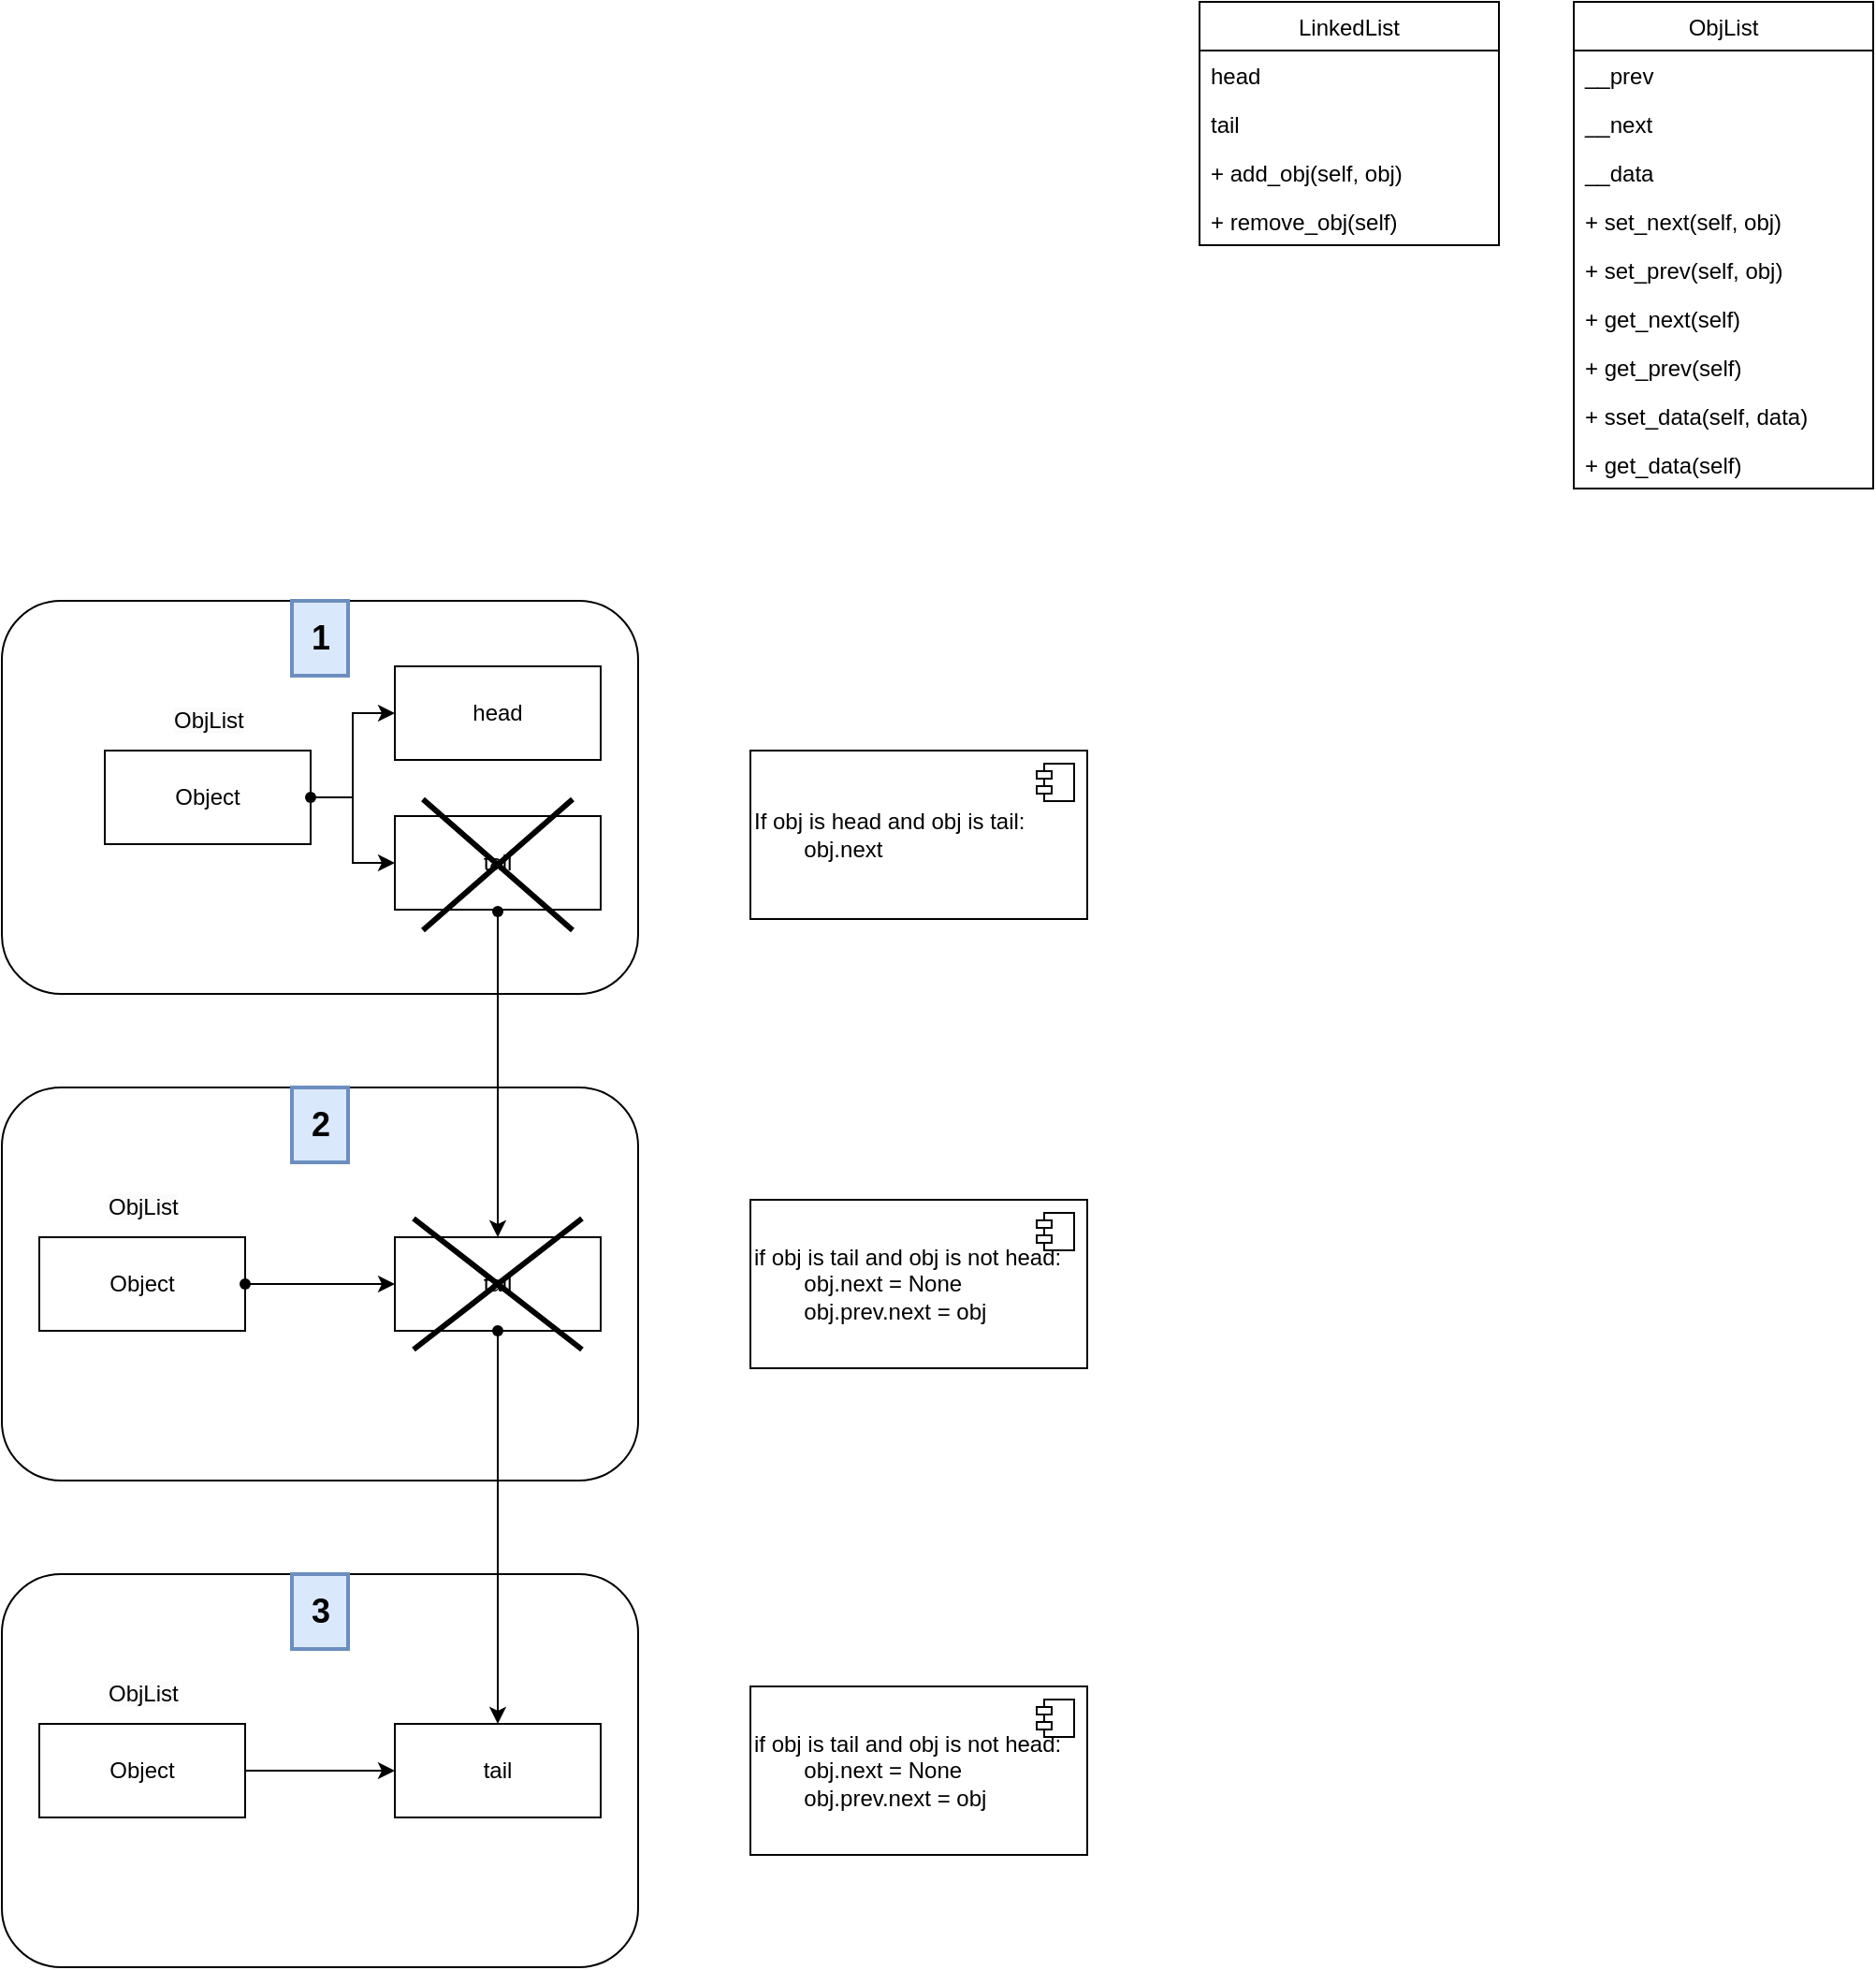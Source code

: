 <mxfile version="22.0.0" type="device" pages="2">
  <diagram name="Страница 1" id="lYRqlXPRjD7oZUD2fvAM">
    <mxGraphModel dx="1050" dy="638" grid="1" gridSize="10" guides="1" tooltips="1" connect="1" arrows="1" fold="1" page="1" pageScale="1" pageWidth="4681" pageHeight="3300" math="0" shadow="0">
      <root>
        <mxCell id="0" />
        <mxCell id="1" parent="0" />
        <mxCell id="hI0eASJu8NWuojaoVqL7-36" value="" style="rounded=1;whiteSpace=wrap;html=1;" parent="1" vertex="1">
          <mxGeometry x="200" y="580" width="340" height="210" as="geometry" />
        </mxCell>
        <mxCell id="hI0eASJu8NWuojaoVqL7-51" value="" style="rounded=1;whiteSpace=wrap;html=1;" parent="1" vertex="1">
          <mxGeometry x="200" y="840" width="340" height="210" as="geometry" />
        </mxCell>
        <mxCell id="hI0eASJu8NWuojaoVqL7-27" value="" style="rounded=1;whiteSpace=wrap;html=1;" parent="1" vertex="1">
          <mxGeometry x="200" y="320" width="340" height="210" as="geometry" />
        </mxCell>
        <mxCell id="Vq4K0YUKN7Iw1aO_rO88-1" value="LinkedList" style="swimlane;fontStyle=0;childLayout=stackLayout;horizontal=1;startSize=26;fillColor=none;horizontalStack=0;resizeParent=1;resizeParentMax=0;resizeLast=0;collapsible=1;marginBottom=0;" parent="1" vertex="1">
          <mxGeometry x="840" width="160" height="130" as="geometry">
            <mxRectangle x="80" y="40" width="160" height="30" as="alternateBounds" />
          </mxGeometry>
        </mxCell>
        <mxCell id="Vq4K0YUKN7Iw1aO_rO88-2" value="head" style="text;strokeColor=none;fillColor=none;align=left;verticalAlign=top;spacingLeft=4;spacingRight=4;overflow=hidden;rotatable=0;points=[[0,0.5],[1,0.5]];portConstraint=eastwest;" parent="Vq4K0YUKN7Iw1aO_rO88-1" vertex="1">
          <mxGeometry y="26" width="160" height="26" as="geometry" />
        </mxCell>
        <mxCell id="Vq4K0YUKN7Iw1aO_rO88-3" value="tail" style="text;strokeColor=none;fillColor=none;align=left;verticalAlign=top;spacingLeft=4;spacingRight=4;overflow=hidden;rotatable=0;points=[[0,0.5],[1,0.5]];portConstraint=eastwest;" parent="Vq4K0YUKN7Iw1aO_rO88-1" vertex="1">
          <mxGeometry y="52" width="160" height="26" as="geometry" />
        </mxCell>
        <mxCell id="Vq4K0YUKN7Iw1aO_rO88-4" value="+ add_obj(self, obj)" style="text;strokeColor=none;fillColor=none;align=left;verticalAlign=top;spacingLeft=4;spacingRight=4;overflow=hidden;rotatable=0;points=[[0,0.5],[1,0.5]];portConstraint=eastwest;" parent="Vq4K0YUKN7Iw1aO_rO88-1" vertex="1">
          <mxGeometry y="78" width="160" height="26" as="geometry" />
        </mxCell>
        <mxCell id="Vq4K0YUKN7Iw1aO_rO88-5" value="+ remove_obj(self)" style="text;strokeColor=none;fillColor=none;align=left;verticalAlign=top;spacingLeft=4;spacingRight=4;overflow=hidden;rotatable=0;points=[[0,0.5],[1,0.5]];portConstraint=eastwest;" parent="Vq4K0YUKN7Iw1aO_rO88-1" vertex="1">
          <mxGeometry y="104" width="160" height="26" as="geometry" />
        </mxCell>
        <mxCell id="Vq4K0YUKN7Iw1aO_rO88-6" value="ObjList" style="swimlane;fontStyle=0;childLayout=stackLayout;horizontal=1;startSize=26;fillColor=none;horizontalStack=0;resizeParent=1;resizeParentMax=0;resizeLast=0;collapsible=1;marginBottom=0;" parent="1" vertex="1">
          <mxGeometry x="1040" width="160" height="260" as="geometry">
            <mxRectangle x="320" y="40" width="160" height="30" as="alternateBounds" />
          </mxGeometry>
        </mxCell>
        <mxCell id="Vq4K0YUKN7Iw1aO_rO88-7" value="__prev" style="text;strokeColor=none;fillColor=none;align=left;verticalAlign=top;spacingLeft=4;spacingRight=4;overflow=hidden;rotatable=0;points=[[0,0.5],[1,0.5]];portConstraint=eastwest;" parent="Vq4K0YUKN7Iw1aO_rO88-6" vertex="1">
          <mxGeometry y="26" width="160" height="26" as="geometry" />
        </mxCell>
        <mxCell id="Vq4K0YUKN7Iw1aO_rO88-8" value="__next" style="text;strokeColor=none;fillColor=none;align=left;verticalAlign=top;spacingLeft=4;spacingRight=4;overflow=hidden;rotatable=0;points=[[0,0.5],[1,0.5]];portConstraint=eastwest;" parent="Vq4K0YUKN7Iw1aO_rO88-6" vertex="1">
          <mxGeometry y="52" width="160" height="26" as="geometry" />
        </mxCell>
        <mxCell id="Vq4K0YUKN7Iw1aO_rO88-9" value="__data" style="text;strokeColor=none;fillColor=none;align=left;verticalAlign=top;spacingLeft=4;spacingRight=4;overflow=hidden;rotatable=0;points=[[0,0.5],[1,0.5]];portConstraint=eastwest;" parent="Vq4K0YUKN7Iw1aO_rO88-6" vertex="1">
          <mxGeometry y="78" width="160" height="26" as="geometry" />
        </mxCell>
        <mxCell id="Vq4K0YUKN7Iw1aO_rO88-10" value="+ set_next(self, obj)" style="text;strokeColor=none;fillColor=none;align=left;verticalAlign=top;spacingLeft=4;spacingRight=4;overflow=hidden;rotatable=0;points=[[0,0.5],[1,0.5]];portConstraint=eastwest;" parent="Vq4K0YUKN7Iw1aO_rO88-6" vertex="1">
          <mxGeometry y="104" width="160" height="26" as="geometry" />
        </mxCell>
        <mxCell id="Vq4K0YUKN7Iw1aO_rO88-11" value="+ set_prev(self, obj)" style="text;strokeColor=none;fillColor=none;align=left;verticalAlign=top;spacingLeft=4;spacingRight=4;overflow=hidden;rotatable=0;points=[[0,0.5],[1,0.5]];portConstraint=eastwest;" parent="Vq4K0YUKN7Iw1aO_rO88-6" vertex="1">
          <mxGeometry y="130" width="160" height="26" as="geometry" />
        </mxCell>
        <mxCell id="Vq4K0YUKN7Iw1aO_rO88-12" value="+ get_next(self)" style="text;strokeColor=none;fillColor=none;align=left;verticalAlign=top;spacingLeft=4;spacingRight=4;overflow=hidden;rotatable=0;points=[[0,0.5],[1,0.5]];portConstraint=eastwest;" parent="Vq4K0YUKN7Iw1aO_rO88-6" vertex="1">
          <mxGeometry y="156" width="160" height="26" as="geometry" />
        </mxCell>
        <mxCell id="Vq4K0YUKN7Iw1aO_rO88-13" value="+ get_prev(self)" style="text;strokeColor=none;fillColor=none;align=left;verticalAlign=top;spacingLeft=4;spacingRight=4;overflow=hidden;rotatable=0;points=[[0,0.5],[1,0.5]];portConstraint=eastwest;" parent="Vq4K0YUKN7Iw1aO_rO88-6" vertex="1">
          <mxGeometry y="182" width="160" height="26" as="geometry" />
        </mxCell>
        <mxCell id="Vq4K0YUKN7Iw1aO_rO88-14" value="+ sset_data(self, data)" style="text;strokeColor=none;fillColor=none;align=left;verticalAlign=top;spacingLeft=4;spacingRight=4;overflow=hidden;rotatable=0;points=[[0,0.5],[1,0.5]];portConstraint=eastwest;" parent="Vq4K0YUKN7Iw1aO_rO88-6" vertex="1">
          <mxGeometry y="208" width="160" height="26" as="geometry" />
        </mxCell>
        <mxCell id="Vq4K0YUKN7Iw1aO_rO88-15" value="+ get_data(self)" style="text;strokeColor=none;fillColor=none;align=left;verticalAlign=top;spacingLeft=4;spacingRight=4;overflow=hidden;rotatable=0;points=[[0,0.5],[1,0.5]];portConstraint=eastwest;" parent="Vq4K0YUKN7Iw1aO_rO88-6" vertex="1">
          <mxGeometry y="234" width="160" height="26" as="geometry" />
        </mxCell>
        <mxCell id="hI0eASJu8NWuojaoVqL7-58" style="edgeStyle=orthogonalEdgeStyle;rounded=0;orthogonalLoop=1;jettySize=auto;html=1;entryX=0;entryY=0.5;entryDx=0;entryDy=0;" parent="1" source="hI0eASJu8NWuojaoVqL7-2" target="hI0eASJu8NWuojaoVqL7-4" edge="1">
          <mxGeometry relative="1" as="geometry" />
        </mxCell>
        <mxCell id="hI0eASJu8NWuojaoVqL7-59" style="edgeStyle=orthogonalEdgeStyle;rounded=0;orthogonalLoop=1;jettySize=auto;html=1;" parent="1" source="hI0eASJu8NWuojaoVqL7-2" target="hI0eASJu8NWuojaoVqL7-20" edge="1">
          <mxGeometry relative="1" as="geometry" />
        </mxCell>
        <mxCell id="hI0eASJu8NWuojaoVqL7-2" value="Object" style="html=1;whiteSpace=wrap;" parent="1" vertex="1">
          <mxGeometry x="255" y="400" width="110" height="50" as="geometry" />
        </mxCell>
        <mxCell id="hI0eASJu8NWuojaoVqL7-4" value="head" style="html=1;whiteSpace=wrap;" parent="1" vertex="1">
          <mxGeometry x="410" y="355" width="110" height="50" as="geometry" />
        </mxCell>
        <mxCell id="hI0eASJu8NWuojaoVqL7-13" value="&lt;span style=&quot;color: rgb(0, 0, 0); font-family: Helvetica; font-size: 12px; font-style: normal; font-variant-ligatures: normal; font-variant-caps: normal; font-weight: 400; letter-spacing: normal; orphans: 2; text-align: center; text-indent: 0px; text-transform: none; widows: 2; word-spacing: 0px; -webkit-text-stroke-width: 0px; background-color: rgb(251, 251, 251); text-decoration-thickness: initial; text-decoration-style: initial; text-decoration-color: initial; float: none; display: inline !important;&quot;&gt;ObjList&lt;/span&gt;" style="text;whiteSpace=wrap;html=1;" parent="1" vertex="1">
          <mxGeometry x="290" y="370" width="40" height="20" as="geometry" />
        </mxCell>
        <mxCell id="hI0eASJu8NWuojaoVqL7-20" value="tail" style="html=1;whiteSpace=wrap;" parent="1" vertex="1">
          <mxGeometry x="410" y="435" width="110" height="50" as="geometry" />
        </mxCell>
        <mxCell id="hI0eASJu8NWuojaoVqL7-60" style="edgeStyle=orthogonalEdgeStyle;rounded=0;orthogonalLoop=1;jettySize=auto;html=1;entryX=0;entryY=0.5;entryDx=0;entryDy=0;" parent="1" source="hI0eASJu8NWuojaoVqL7-40" target="hI0eASJu8NWuojaoVqL7-44" edge="1">
          <mxGeometry relative="1" as="geometry" />
        </mxCell>
        <mxCell id="hI0eASJu8NWuojaoVqL7-40" value="Object" style="html=1;whiteSpace=wrap;" parent="1" vertex="1">
          <mxGeometry x="220" y="660" width="110" height="50" as="geometry" />
        </mxCell>
        <mxCell id="hI0eASJu8NWuojaoVqL7-42" value="&lt;span style=&quot;color: rgb(0, 0, 0); font-family: Helvetica; font-size: 12px; font-style: normal; font-variant-ligatures: normal; font-variant-caps: normal; font-weight: 400; letter-spacing: normal; orphans: 2; text-align: center; text-indent: 0px; text-transform: none; widows: 2; word-spacing: 0px; -webkit-text-stroke-width: 0px; background-color: rgb(251, 251, 251); text-decoration-thickness: initial; text-decoration-style: initial; text-decoration-color: initial; float: none; display: inline !important;&quot;&gt;ObjList&lt;/span&gt;" style="text;whiteSpace=wrap;html=1;" parent="1" vertex="1">
          <mxGeometry x="255" y="630" width="40" height="20" as="geometry" />
        </mxCell>
        <mxCell id="hI0eASJu8NWuojaoVqL7-44" value="tail" style="html=1;whiteSpace=wrap;" parent="1" vertex="1">
          <mxGeometry x="410" y="660" width="110" height="50" as="geometry" />
        </mxCell>
        <mxCell id="hI0eASJu8NWuojaoVqL7-48" value="1" style="text;html=1;align=center;verticalAlign=middle;resizable=0;points=[];autosize=1;strokeColor=#6c8ebf;fillColor=#dae8fc;strokeWidth=2;fontSize=18;fontStyle=1;" parent="1" vertex="1">
          <mxGeometry x="355" y="320" width="30" height="40" as="geometry" />
        </mxCell>
        <mxCell id="hI0eASJu8NWuojaoVqL7-49" value="2" style="text;html=1;align=center;verticalAlign=middle;resizable=0;points=[];autosize=1;strokeColor=#6c8ebf;fillColor=#dae8fc;strokeWidth=2;fontSize=18;fontStyle=1;" parent="1" vertex="1">
          <mxGeometry x="355" y="580" width="30" height="40" as="geometry" />
        </mxCell>
        <mxCell id="hI0eASJu8NWuojaoVqL7-53" value="3" style="text;html=1;align=center;verticalAlign=middle;resizable=0;points=[];autosize=1;strokeColor=#6c8ebf;fillColor=#dae8fc;strokeWidth=2;fontSize=18;fontStyle=1;" parent="1" vertex="1">
          <mxGeometry x="355" y="840" width="30" height="40" as="geometry" />
        </mxCell>
        <mxCell id="hI0eASJu8NWuojaoVqL7-62" value="" style="shape=umlDestroy;whiteSpace=wrap;html=1;strokeWidth=3;targetShapes=umlLifeline;" parent="1" vertex="1">
          <mxGeometry x="425" y="426" width="80" height="70" as="geometry" />
        </mxCell>
        <mxCell id="hI0eASJu8NWuojaoVqL7-63" style="edgeStyle=orthogonalEdgeStyle;rounded=0;orthogonalLoop=1;jettySize=auto;html=1;entryX=0.5;entryY=0;entryDx=0;entryDy=0;" parent="1" source="hI0eASJu8NWuojaoVqL7-20" target="hI0eASJu8NWuojaoVqL7-44" edge="1">
          <mxGeometry relative="1" as="geometry">
            <Array as="points">
              <mxPoint x="465" y="600" />
              <mxPoint x="465" y="600" />
            </Array>
          </mxGeometry>
        </mxCell>
        <mxCell id="hI0eASJu8NWuojaoVqL7-64" value="" style="shape=waypoint;sketch=0;size=6;pointerEvents=1;points=[];fillColor=none;resizable=0;rotatable=0;perimeter=centerPerimeter;snapToPoint=1;" parent="1" vertex="1">
          <mxGeometry x="455" y="476" width="20" height="20" as="geometry" />
        </mxCell>
        <mxCell id="hI0eASJu8NWuojaoVqL7-65" value="" style="shape=waypoint;sketch=0;size=6;pointerEvents=1;points=[];fillColor=none;resizable=0;rotatable=0;perimeter=centerPerimeter;snapToPoint=1;" parent="1" vertex="1">
          <mxGeometry x="355" y="415" width="20" height="20" as="geometry" />
        </mxCell>
        <mxCell id="hI0eASJu8NWuojaoVqL7-66" value="" style="shape=waypoint;sketch=0;size=6;pointerEvents=1;points=[];fillColor=none;resizable=0;rotatable=0;perimeter=centerPerimeter;snapToPoint=1;" parent="1" vertex="1">
          <mxGeometry x="320" y="675" width="20" height="20" as="geometry" />
        </mxCell>
        <mxCell id="hI0eASJu8NWuojaoVqL7-67" style="edgeStyle=orthogonalEdgeStyle;rounded=0;orthogonalLoop=1;jettySize=auto;html=1;entryX=0;entryY=0.5;entryDx=0;entryDy=0;" parent="1" source="hI0eASJu8NWuojaoVqL7-68" target="hI0eASJu8NWuojaoVqL7-70" edge="1">
          <mxGeometry relative="1" as="geometry" />
        </mxCell>
        <mxCell id="hI0eASJu8NWuojaoVqL7-68" value="Object" style="html=1;whiteSpace=wrap;" parent="1" vertex="1">
          <mxGeometry x="220" y="920" width="110" height="50" as="geometry" />
        </mxCell>
        <mxCell id="hI0eASJu8NWuojaoVqL7-69" value="&lt;span style=&quot;color: rgb(0, 0, 0); font-family: Helvetica; font-size: 12px; font-style: normal; font-variant-ligatures: normal; font-variant-caps: normal; font-weight: 400; letter-spacing: normal; orphans: 2; text-align: center; text-indent: 0px; text-transform: none; widows: 2; word-spacing: 0px; -webkit-text-stroke-width: 0px; background-color: rgb(251, 251, 251); text-decoration-thickness: initial; text-decoration-style: initial; text-decoration-color: initial; float: none; display: inline !important;&quot;&gt;ObjList&lt;/span&gt;" style="text;whiteSpace=wrap;html=1;" parent="1" vertex="1">
          <mxGeometry x="255" y="890" width="40" height="20" as="geometry" />
        </mxCell>
        <mxCell id="hI0eASJu8NWuojaoVqL7-70" value="tail" style="html=1;whiteSpace=wrap;" parent="1" vertex="1">
          <mxGeometry x="410" y="920" width="110" height="50" as="geometry" />
        </mxCell>
        <mxCell id="hI0eASJu8NWuojaoVqL7-72" value="" style="shape=waypoint;sketch=0;size=6;pointerEvents=1;points=[];fillColor=none;resizable=0;rotatable=0;perimeter=centerPerimeter;snapToPoint=1;" parent="1" vertex="1">
          <mxGeometry x="455" y="700" width="20" height="20" as="geometry" />
        </mxCell>
        <mxCell id="hI0eASJu8NWuojaoVqL7-71" style="edgeStyle=orthogonalEdgeStyle;rounded=0;orthogonalLoop=1;jettySize=auto;html=1;entryX=0.5;entryY=0;entryDx=0;entryDy=0;" parent="1" source="hI0eASJu8NWuojaoVqL7-72" target="hI0eASJu8NWuojaoVqL7-70" edge="1">
          <mxGeometry relative="1" as="geometry" />
        </mxCell>
        <mxCell id="hI0eASJu8NWuojaoVqL7-76" value="" style="shape=umlDestroy;whiteSpace=wrap;html=1;strokeWidth=3;targetShapes=umlLifeline;" parent="1" vertex="1">
          <mxGeometry x="420" y="650" width="90" height="70" as="geometry" />
        </mxCell>
        <mxCell id="vlka1ojqAnlAdmUGzbk--1" value="If obj is head and obj is tail:&lt;br&gt;&lt;span style=&quot;white-space: pre;&quot;&gt;&#x9;&lt;/span&gt;obj.next" style="html=1;dropTarget=0;whiteSpace=wrap;align=left;" parent="1" vertex="1">
          <mxGeometry x="600" y="400" width="180" height="90" as="geometry" />
        </mxCell>
        <mxCell id="vlka1ojqAnlAdmUGzbk--2" value="" style="shape=module;jettyWidth=8;jettyHeight=4;" parent="vlka1ojqAnlAdmUGzbk--1" vertex="1">
          <mxGeometry x="1" width="20" height="20" relative="1" as="geometry">
            <mxPoint x="-27" y="7" as="offset" />
          </mxGeometry>
        </mxCell>
        <mxCell id="vlka1ojqAnlAdmUGzbk--3" value="if obj is tail and obj is not head:&lt;br&gt;&lt;span style=&quot;white-space: pre;&quot;&gt;&#x9;&lt;/span&gt;obj.next = None&lt;br&gt;&lt;span style=&quot;white-space: pre;&quot;&gt;&#x9;&lt;/span&gt;obj.prev.next = obj" style="html=1;dropTarget=0;whiteSpace=wrap;align=left;" parent="1" vertex="1">
          <mxGeometry x="600" y="640" width="180" height="90" as="geometry" />
        </mxCell>
        <mxCell id="vlka1ojqAnlAdmUGzbk--4" value="" style="shape=module;jettyWidth=8;jettyHeight=4;" parent="vlka1ojqAnlAdmUGzbk--3" vertex="1">
          <mxGeometry x="1" width="20" height="20" relative="1" as="geometry">
            <mxPoint x="-27" y="7" as="offset" />
          </mxGeometry>
        </mxCell>
        <mxCell id="vlka1ojqAnlAdmUGzbk--5" value="if obj is tail and obj is not head:&lt;br&gt;&lt;span style=&quot;white-space: pre;&quot;&gt;&#x9;&lt;/span&gt;obj.next = None&lt;br&gt;&lt;span style=&quot;white-space: pre;&quot;&gt;&#x9;&lt;/span&gt;obj.prev.next = obj" style="html=1;dropTarget=0;whiteSpace=wrap;align=left;" parent="1" vertex="1">
          <mxGeometry x="600" y="900" width="180" height="90" as="geometry" />
        </mxCell>
        <mxCell id="vlka1ojqAnlAdmUGzbk--6" value="" style="shape=module;jettyWidth=8;jettyHeight=4;" parent="vlka1ojqAnlAdmUGzbk--5" vertex="1">
          <mxGeometry x="1" width="20" height="20" relative="1" as="geometry">
            <mxPoint x="-27" y="7" as="offset" />
          </mxGeometry>
        </mxCell>
      </root>
    </mxGraphModel>
  </diagram>
  <diagram id="eBLcqqiAvHWIHdHW21XW" name="Страница — 2">
    <mxGraphModel dx="875" dy="532" grid="1" gridSize="10" guides="1" tooltips="1" connect="1" arrows="1" fold="1" page="1" pageScale="1" pageWidth="2339" pageHeight="3300" math="0" shadow="0">
      <root>
        <mxCell id="0" />
        <mxCell id="1" parent="0" />
        <mxCell id="1rBWqmcejsyS6ylF5ItC-74" value="StackObj" style="swimlane;fontStyle=1;align=center;verticalAlign=top;childLayout=stackLayout;horizontal=1;startSize=26;horizontalStack=0;resizeParent=1;resizeParentMax=0;resizeLast=0;collapsible=1;marginBottom=0;whiteSpace=wrap;html=1;" vertex="1" parent="1">
          <mxGeometry x="520" y="480" width="160" height="138" as="geometry" />
        </mxCell>
        <mxCell id="1rBWqmcejsyS6ylF5ItC-75" value="__data" style="text;strokeColor=none;fillColor=none;align=left;verticalAlign=top;spacingLeft=4;spacingRight=4;overflow=hidden;rotatable=0;points=[[0,0.5],[1,0.5]];portConstraint=eastwest;whiteSpace=wrap;html=1;" vertex="1" parent="1rBWqmcejsyS6ylF5ItC-74">
          <mxGeometry y="26" width="160" height="26" as="geometry" />
        </mxCell>
        <mxCell id="1rBWqmcejsyS6ylF5ItC-78" value="__next" style="text;strokeColor=none;fillColor=none;align=left;verticalAlign=top;spacingLeft=4;spacingRight=4;overflow=hidden;rotatable=0;points=[[0,0.5],[1,0.5]];portConstraint=eastwest;whiteSpace=wrap;html=1;" vertex="1" parent="1rBWqmcejsyS6ylF5ItC-74">
          <mxGeometry y="52" width="160" height="26" as="geometry" />
        </mxCell>
        <mxCell id="1rBWqmcejsyS6ylF5ItC-76" value="" style="line;strokeWidth=1;fillColor=none;align=left;verticalAlign=middle;spacingTop=-1;spacingLeft=3;spacingRight=3;rotatable=0;labelPosition=right;points=[];portConstraint=eastwest;strokeColor=inherit;" vertex="1" parent="1rBWqmcejsyS6ylF5ItC-74">
          <mxGeometry y="78" width="160" height="8" as="geometry" />
        </mxCell>
        <mxCell id="1rBWqmcejsyS6ylF5ItC-89" style="edgeStyle=orthogonalEdgeStyle;rounded=0;orthogonalLoop=1;jettySize=auto;html=1;entryX=0;entryY=0.5;entryDx=0;entryDy=0;" edge="1" parent="1rBWqmcejsyS6ylF5ItC-74" source="1rBWqmcejsyS6ylF5ItC-77" target="1rBWqmcejsyS6ylF5ItC-78">
          <mxGeometry relative="1" as="geometry" />
        </mxCell>
        <mxCell id="1rBWqmcejsyS6ylF5ItC-77" value="&lt;u&gt;@prop next()&lt;/u&gt;" style="text;strokeColor=none;fillColor=none;align=left;verticalAlign=top;spacingLeft=4;spacingRight=4;overflow=hidden;rotatable=0;points=[[0,0.5],[1,0.5]];portConstraint=eastwest;whiteSpace=wrap;html=1;" vertex="1" parent="1rBWqmcejsyS6ylF5ItC-74">
          <mxGeometry y="86" width="160" height="26" as="geometry" />
        </mxCell>
        <mxCell id="1rBWqmcejsyS6ylF5ItC-90" style="edgeStyle=orthogonalEdgeStyle;rounded=0;orthogonalLoop=1;jettySize=auto;html=1;entryX=0;entryY=0.5;entryDx=0;entryDy=0;" edge="1" parent="1rBWqmcejsyS6ylF5ItC-74" source="1rBWqmcejsyS6ylF5ItC-80" target="1rBWqmcejsyS6ylF5ItC-75">
          <mxGeometry relative="1" as="geometry">
            <Array as="points">
              <mxPoint x="-30" y="125" />
              <mxPoint x="-30" y="39" />
            </Array>
          </mxGeometry>
        </mxCell>
        <mxCell id="1rBWqmcejsyS6ylF5ItC-80" value="&lt;u style=&quot;border-color: var(--border-color);&quot;&gt;@prop&amp;nbsp;&lt;/u&gt;&lt;u&gt;data()&lt;/u&gt;" style="text;strokeColor=none;fillColor=none;align=left;verticalAlign=top;spacingLeft=4;spacingRight=4;overflow=hidden;rotatable=0;points=[[0,0.5],[1,0.5]];portConstraint=eastwest;whiteSpace=wrap;html=1;" vertex="1" parent="1rBWqmcejsyS6ylF5ItC-74">
          <mxGeometry y="112" width="160" height="26" as="geometry" />
        </mxCell>
        <mxCell id="1rBWqmcejsyS6ylF5ItC-81" value="Stack" style="swimlane;fontStyle=1;align=center;verticalAlign=top;childLayout=stackLayout;horizontal=1;startSize=26;horizontalStack=0;resizeParent=1;resizeParentMax=0;resizeLast=0;collapsible=1;marginBottom=0;whiteSpace=wrap;html=1;" vertex="1" parent="1">
          <mxGeometry x="520" y="120" width="160" height="138" as="geometry" />
        </mxCell>
        <mxCell id="1rBWqmcejsyS6ylF5ItC-84" value="top&amp;nbsp;" style="text;strokeColor=none;fillColor=none;align=left;verticalAlign=top;spacingLeft=4;spacingRight=4;overflow=hidden;rotatable=0;points=[[0,0.5],[1,0.5]];portConstraint=eastwest;whiteSpace=wrap;html=1;" vertex="1" parent="1rBWqmcejsyS6ylF5ItC-81">
          <mxGeometry y="26" width="160" height="26" as="geometry" />
        </mxCell>
        <mxCell id="1rBWqmcejsyS6ylF5ItC-85" value="" style="line;strokeWidth=1;fillColor=none;align=left;verticalAlign=middle;spacingTop=-1;spacingLeft=3;spacingRight=3;rotatable=0;labelPosition=right;points=[];portConstraint=eastwest;strokeColor=inherit;" vertex="1" parent="1rBWqmcejsyS6ylF5ItC-81">
          <mxGeometry y="52" width="160" height="8" as="geometry" />
        </mxCell>
        <mxCell id="1rBWqmcejsyS6ylF5ItC-86" value="&lt;u&gt;push(self, obj)&lt;/u&gt;" style="text;strokeColor=none;fillColor=none;align=left;verticalAlign=top;spacingLeft=4;spacingRight=4;overflow=hidden;rotatable=0;points=[[0,0.5],[1,0.5]];portConstraint=eastwest;whiteSpace=wrap;html=1;" vertex="1" parent="1rBWqmcejsyS6ylF5ItC-81">
          <mxGeometry y="60" width="160" height="26" as="geometry" />
        </mxCell>
        <mxCell id="1rBWqmcejsyS6ylF5ItC-87" value="&lt;u&gt;pop(self)&lt;/u&gt;" style="text;strokeColor=none;fillColor=none;align=left;verticalAlign=top;spacingLeft=4;spacingRight=4;overflow=hidden;rotatable=0;points=[[0,0.5],[1,0.5]];portConstraint=eastwest;whiteSpace=wrap;html=1;" vertex="1" parent="1rBWqmcejsyS6ylF5ItC-81">
          <mxGeometry y="86" width="160" height="26" as="geometry" />
        </mxCell>
        <mxCell id="1rBWqmcejsyS6ylF5ItC-88" value="&lt;u&gt;get_data(self)&lt;/u&gt;" style="text;strokeColor=none;fillColor=none;align=left;verticalAlign=top;spacingLeft=4;spacingRight=4;overflow=hidden;rotatable=0;points=[[0,0.5],[1,0.5]];portConstraint=eastwest;whiteSpace=wrap;html=1;" vertex="1" parent="1rBWqmcejsyS6ylF5ItC-81">
          <mxGeometry y="112" width="160" height="26" as="geometry" />
        </mxCell>
        <mxCell id="1rBWqmcejsyS6ylF5ItC-91" value="top&lt;br&gt;&lt;br&gt;&amp;lt;first StackObj&amp;gt; or None" style="html=1;dropTarget=0;whiteSpace=wrap;align=left;spacingTop=0;spacingLeft=6;" vertex="1" parent="1">
          <mxGeometry x="730" y="20" width="180" height="90" as="geometry" />
        </mxCell>
        <mxCell id="1rBWqmcejsyS6ylF5ItC-92" value="" style="shape=module;jettyWidth=8;jettyHeight=4;" vertex="1" parent="1rBWqmcejsyS6ylF5ItC-91">
          <mxGeometry x="1" width="20" height="20" relative="1" as="geometry">
            <mxPoint x="-27" y="7" as="offset" />
          </mxGeometry>
        </mxCell>
        <mxCell id="1rBWqmcejsyS6ylF5ItC-93" style="edgeStyle=orthogonalEdgeStyle;rounded=0;orthogonalLoop=1;jettySize=auto;html=1;entryX=0;entryY=0.5;entryDx=0;entryDy=0;" edge="1" parent="1" source="1rBWqmcejsyS6ylF5ItC-84" target="1rBWqmcejsyS6ylF5ItC-91">
          <mxGeometry relative="1" as="geometry" />
        </mxCell>
        <mxCell id="1rBWqmcejsyS6ylF5ItC-94" value="" style="rounded=1;whiteSpace=wrap;html=1;strokeWidth=2;fillWeight=4;hachureGap=8;hachureAngle=45;fillColor=#1ba1e2;sketch=1;" vertex="1" parent="1">
          <mxGeometry x="720" y="400" width="120" height="60" as="geometry" />
        </mxCell>
        <mxCell id="1rBWqmcejsyS6ylF5ItC-95" style="edgeStyle=orthogonalEdgeStyle;rounded=0;orthogonalLoop=1;jettySize=auto;html=1;" edge="1" parent="1" source="1rBWqmcejsyS6ylF5ItC-75" target="1rBWqmcejsyS6ylF5ItC-94">
          <mxGeometry relative="1" as="geometry" />
        </mxCell>
        <mxCell id="1rBWqmcejsyS6ylF5ItC-96" value="Data" style="text;align=center;fontStyle=1;verticalAlign=middle;spacingLeft=3;spacingRight=3;strokeColor=#6c8ebf;rotatable=0;points=[[0,0.5],[1,0.5]];portConstraint=eastwest;html=1;fillColor=#dae8fc;" vertex="1" parent="1">
          <mxGeometry x="740" y="417" width="80" height="26" as="geometry" />
        </mxCell>
        <mxCell id="1rBWqmcejsyS6ylF5ItC-99" value="__next&lt;br&gt;&lt;br&gt;link to &amp;lt;next StackObj&amp;gt; or None" style="html=1;dropTarget=0;whiteSpace=wrap;align=left;spacingLeft=4;" vertex="1" parent="1">
          <mxGeometry x="810" y="500" width="180" height="90" as="geometry" />
        </mxCell>
        <mxCell id="1rBWqmcejsyS6ylF5ItC-100" value="" style="shape=module;jettyWidth=8;jettyHeight=4;" vertex="1" parent="1rBWqmcejsyS6ylF5ItC-99">
          <mxGeometry x="1" width="20" height="20" relative="1" as="geometry">
            <mxPoint x="-27" y="7" as="offset" />
          </mxGeometry>
        </mxCell>
        <mxCell id="1rBWqmcejsyS6ylF5ItC-101" style="edgeStyle=orthogonalEdgeStyle;rounded=0;orthogonalLoop=1;jettySize=auto;html=1;entryX=0;entryY=0.5;entryDx=0;entryDy=0;" edge="1" parent="1" source="1rBWqmcejsyS6ylF5ItC-78" target="1rBWqmcejsyS6ylF5ItC-99">
          <mxGeometry relative="1" as="geometry" />
        </mxCell>
        <mxCell id="1rBWqmcejsyS6ylF5ItC-102" value="&lt;u style=&quot;border-color: var(--border-color);&quot;&gt;push(self, obj)&lt;br&gt;&lt;/u&gt;&lt;br&gt;self.next = obj" style="html=1;dropTarget=0;whiteSpace=wrap;align=left;spacingTop=0;spacingLeft=6;" vertex="1" parent="1">
          <mxGeometry x="770" y="148" width="180" height="90" as="geometry" />
        </mxCell>
        <mxCell id="1rBWqmcejsyS6ylF5ItC-103" value="" style="shape=module;jettyWidth=8;jettyHeight=4;" vertex="1" parent="1rBWqmcejsyS6ylF5ItC-102">
          <mxGeometry x="1" width="20" height="20" relative="1" as="geometry">
            <mxPoint x="-27" y="7" as="offset" />
          </mxGeometry>
        </mxCell>
        <mxCell id="1rBWqmcejsyS6ylF5ItC-104" style="edgeStyle=orthogonalEdgeStyle;rounded=0;orthogonalLoop=1;jettySize=auto;html=1;entryX=0;entryY=0.5;entryDx=0;entryDy=0;" edge="1" parent="1" source="1rBWqmcejsyS6ylF5ItC-86" target="1rBWqmcejsyS6ylF5ItC-102">
          <mxGeometry relative="1" as="geometry" />
        </mxCell>
        <mxCell id="1rBWqmcejsyS6ylF5ItC-105" value="&lt;u style=&quot;border-color: var(--border-color);&quot;&gt;pop(self)&lt;br&gt;&lt;br&gt;&lt;/u&gt;obj = self.next&lt;br&gt;self.next = None&lt;br&gt;return obj" style="html=1;dropTarget=0;whiteSpace=wrap;align=left;spacingTop=0;spacingLeft=6;" vertex="1" parent="1">
          <mxGeometry x="270" y="174" width="180" height="90" as="geometry" />
        </mxCell>
        <mxCell id="1rBWqmcejsyS6ylF5ItC-106" value="" style="shape=module;jettyWidth=8;jettyHeight=4;" vertex="1" parent="1rBWqmcejsyS6ylF5ItC-105">
          <mxGeometry x="1" width="20" height="20" relative="1" as="geometry">
            <mxPoint x="-27" y="7" as="offset" />
          </mxGeometry>
        </mxCell>
        <mxCell id="1rBWqmcejsyS6ylF5ItC-107" style="edgeStyle=orthogonalEdgeStyle;rounded=0;orthogonalLoop=1;jettySize=auto;html=1;entryX=1;entryY=0.5;entryDx=0;entryDy=0;" edge="1" parent="1" source="1rBWqmcejsyS6ylF5ItC-87" target="1rBWqmcejsyS6ylF5ItC-105">
          <mxGeometry relative="1" as="geometry" />
        </mxCell>
        <mxCell id="1rBWqmcejsyS6ylF5ItC-109" value="&lt;span style=&quot;border-color: var(--border-color);&quot;&gt;&lt;u style=&quot;text-decoration-line: underline; border-color: var(--border-color);&quot;&gt;get_data(self)&lt;/u&gt;&lt;br&gt;&lt;br&gt;return list(data)&lt;br&gt;&lt;/span&gt;" style="html=1;dropTarget=0;whiteSpace=wrap;align=left;spacingTop=0;spacingLeft=6;" vertex="1" parent="1">
          <mxGeometry x="270" y="310" width="180" height="90" as="geometry" />
        </mxCell>
        <mxCell id="1rBWqmcejsyS6ylF5ItC-110" value="" style="shape=module;jettyWidth=8;jettyHeight=4;" vertex="1" parent="1rBWqmcejsyS6ylF5ItC-109">
          <mxGeometry x="1" width="20" height="20" relative="1" as="geometry">
            <mxPoint x="-27" y="7" as="offset" />
          </mxGeometry>
        </mxCell>
        <mxCell id="1rBWqmcejsyS6ylF5ItC-111" style="edgeStyle=orthogonalEdgeStyle;rounded=0;orthogonalLoop=1;jettySize=auto;html=1;entryX=1;entryY=0.5;entryDx=0;entryDy=0;" edge="1" parent="1" source="1rBWqmcejsyS6ylF5ItC-88" target="1rBWqmcejsyS6ylF5ItC-109">
          <mxGeometry relative="1" as="geometry" />
        </mxCell>
      </root>
    </mxGraphModel>
  </diagram>
</mxfile>
